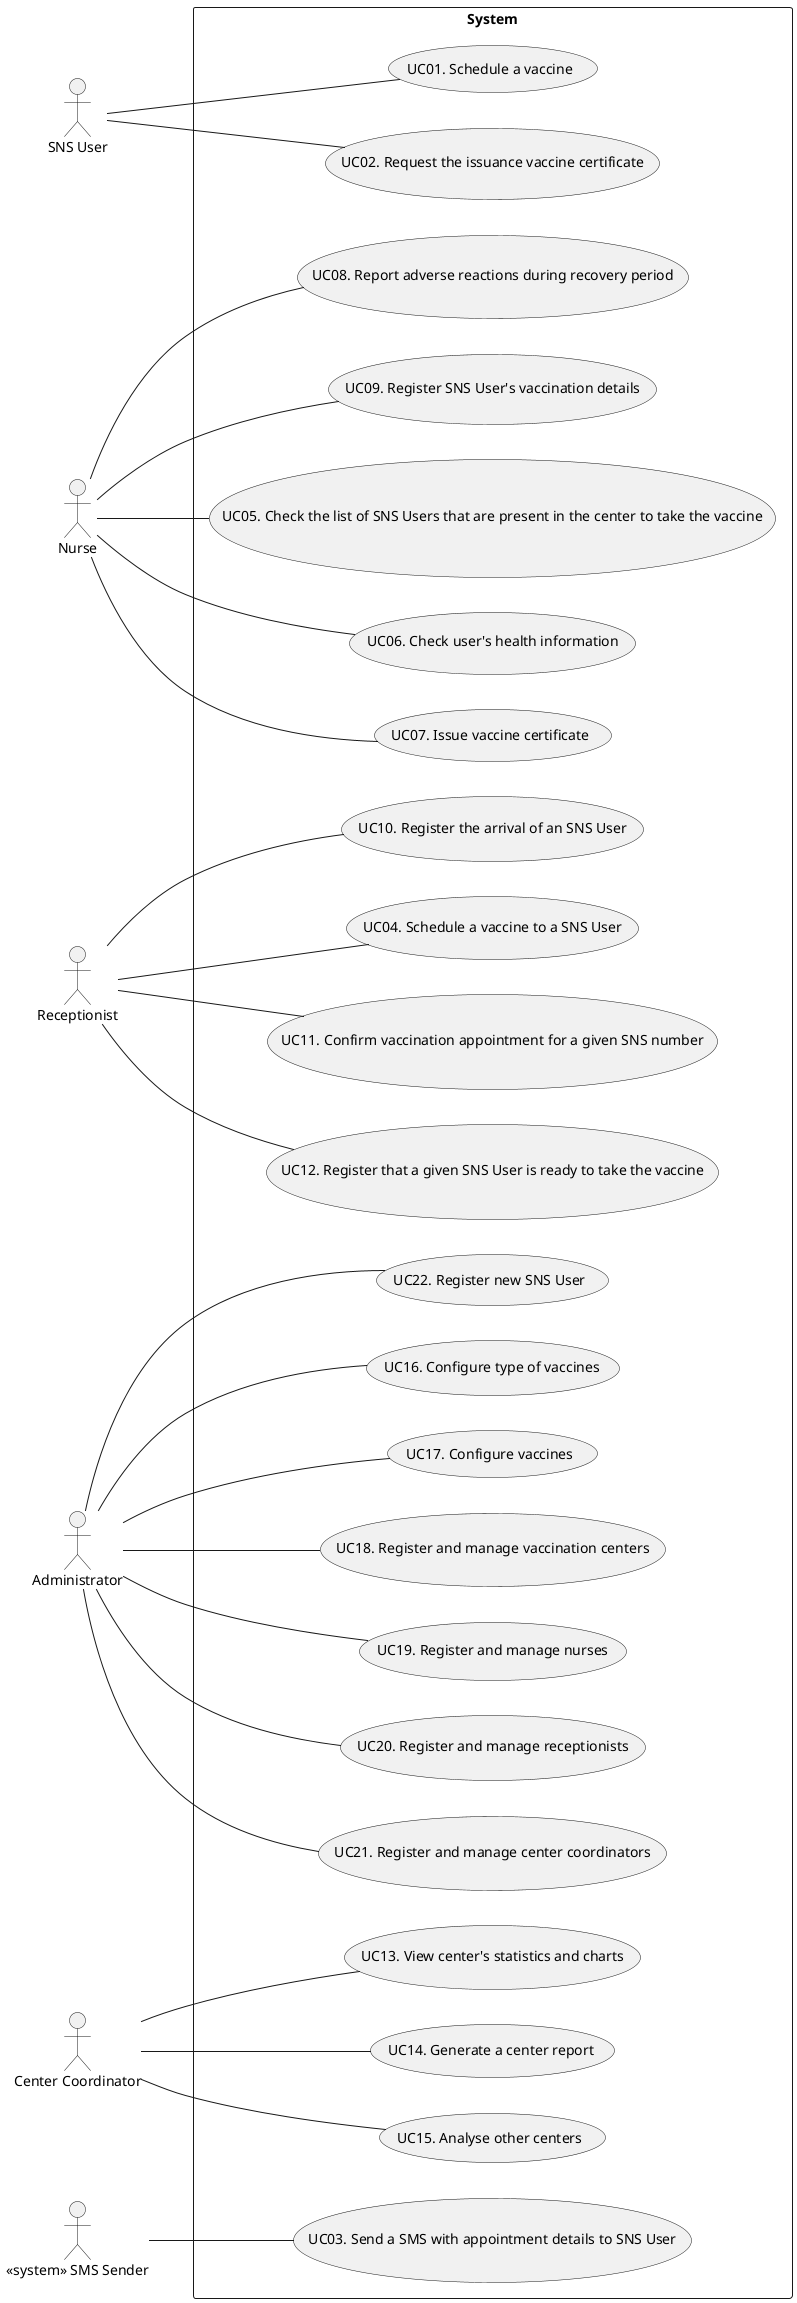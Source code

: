 @startuml UCD

left to right direction

actor "SNS User" as user
actor "Nurse" as nurse
actor "Receptionist" as recept
actor "Administrator" as admin
actor "Center Coordinator" as coordinator
actor "<< system >> SMS Sender" as dgs

rectangle System {
  usecase "UC01. Schedule a vaccine" as UC01
  usecase "UC02. Request the issuance vaccine certificate" as UC02
  usecase "UC03. Send a SMS with appointment details to SNS User" as UC03
  usecase "UC04. Schedule a vaccine to a SNS User" as UC04
  usecase "UC05. Check the list of SNS Users that are present in the center to take the vaccine" as UC05
  usecase "UC06. Check user's health information" as UC06
  usecase "UC07. Issue vaccine certificate" as UC07
  usecase "UC08. Report adverse reactions during recovery period" as UC08
  usecase "UC09. Register SNS User's vaccination details" as UC09
  usecase "UC10. Register the arrival of an SNS User" as UC10
  usecase "UC11. Confirm vaccination appointment for a given SNS number" as UC11
  usecase "UC12. Register that a given SNS User is ready to take the vaccine" as UC12
  usecase "UC13. View center's statistics and charts" as UC13
  usecase "UC14. Generate a center report" as UC14
  usecase "UC15. Analyse other centers" as UC15
  usecase "UC16. Configure type of vaccines" as UC16
  usecase "UC17. Configure vaccines" as UC17
  usecase "UC18. Register and manage vaccination centers" as UC18
  usecase "UC19. Register and manage nurses" as UC19
  usecase "UC20. Register and manage receptionists" as UC20
  usecase "UC21. Register and manage center coordinators" as UC21
  usecase "UC22. Register new SNS User" as UC22
}

user -- UC01
user -- UC02
dgs -- UC03
recept -- UC04
nurse -- UC05
nurse -- UC06
nurse -- UC07
nurse -- UC08
nurse -- UC09
recept -- UC10
recept -- UC11
recept -- UC12
coordinator -- UC13
coordinator -- UC14
coordinator -- UC15
admin -- UC16
admin -- UC17
admin -- UC18
admin -- UC19
admin -- UC20
admin -- UC21
admin -- UC22

@enduml
